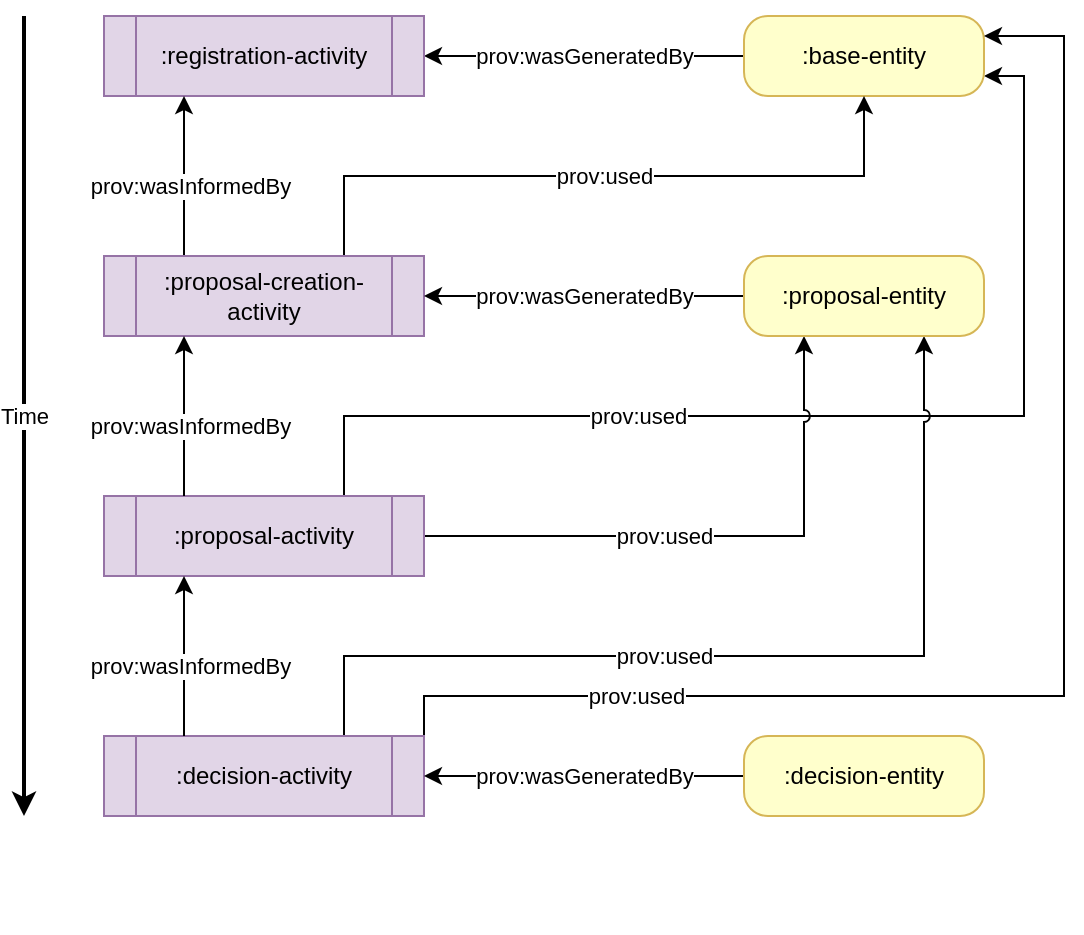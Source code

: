 <mxfile>
    <diagram id="XDFHtFA7_qUXPXPdZNC8" name="Page-1">
        <mxGraphModel dx="1405" dy="659" grid="1" gridSize="10" guides="1" tooltips="1" connect="1" arrows="1" fold="1" page="1" pageScale="1" pageWidth="827" pageHeight="1169" math="0" shadow="0">
            <root>
                <mxCell id="0"/>
                <mxCell id="1" parent="0"/>
                <mxCell id="61" value="prov:used" style="edgeStyle=orthogonalEdgeStyle;rounded=0;html=1;exitX=0.75;exitY=0;exitDx=0;exitDy=0;entryX=1;entryY=0.75;entryDx=0;entryDy=0;jumpStyle=arc;" edge="1" parent="1" source="11" target="2">
                    <mxGeometry x="-0.344" relative="1" as="geometry">
                        <Array as="points">
                            <mxPoint x="240" y="320"/>
                            <mxPoint x="580" y="320"/>
                            <mxPoint x="580" y="150"/>
                        </Array>
                        <mxPoint as="offset"/>
                    </mxGeometry>
                </mxCell>
                <mxCell id="48" value="prov:wasGeneratedBy" style="edgeStyle=orthogonalEdgeStyle;rounded=0;html=1;exitX=0;exitY=0.5;exitDx=0;exitDy=0;entryX=1;entryY=0.5;entryDx=0;entryDy=0;" parent="1" source="2" target="4" edge="1">
                    <mxGeometry relative="1" as="geometry"/>
                </mxCell>
                <mxCell id="2" value=":base-entity" style="rounded=1;whiteSpace=wrap;html=1;fillColor=#FFFFCC;strokeColor=#d6b656;arcSize=30;" parent="1" vertex="1">
                    <mxGeometry x="440" y="120" width="120" height="40" as="geometry"/>
                </mxCell>
                <mxCell id="4" value=":registration-activity" style="shape=process;whiteSpace=wrap;html=1;backgroundOutline=1;fillColor=#e1d5e7;strokeColor=#9673a6;" parent="1" vertex="1">
                    <mxGeometry x="120" y="120" width="160" height="40" as="geometry"/>
                </mxCell>
                <mxCell id="9" value="" style="endArrow=classic;html=1;strokeWidth=2;" parent="1" edge="1">
                    <mxGeometry width="50" height="50" relative="1" as="geometry">
                        <mxPoint x="80" y="120" as="sourcePoint"/>
                        <mxPoint x="80" y="520" as="targetPoint"/>
                    </mxGeometry>
                </mxCell>
                <mxCell id="10" value="Time" style="edgeLabel;html=1;align=center;verticalAlign=middle;resizable=0;points=[];" parent="9" vertex="1" connectable="0">
                    <mxGeometry relative="1" as="geometry">
                        <mxPoint as="offset"/>
                    </mxGeometry>
                </mxCell>
                <mxCell id="14" style="edgeStyle=none;html=1;entryX=0.25;entryY=1;entryDx=0;entryDy=0;exitX=0.25;exitY=0;exitDx=0;exitDy=0;" parent="1" source="51" target="4" edge="1">
                    <mxGeometry relative="1" as="geometry">
                        <mxPoint x="240" y="120" as="targetPoint"/>
                    </mxGeometry>
                </mxCell>
                <mxCell id="28" value="prov:wasInformedBy" style="edgeLabel;html=1;align=center;verticalAlign=middle;resizable=0;points=[];" parent="14" vertex="1" connectable="0">
                    <mxGeometry x="-0.125" y="-3" relative="1" as="geometry">
                        <mxPoint as="offset"/>
                    </mxGeometry>
                </mxCell>
                <mxCell id="58" value="prov:used" style="edgeStyle=orthogonalEdgeStyle;rounded=0;html=1;exitX=1;exitY=0.5;exitDx=0;exitDy=0;entryX=0.25;entryY=1;entryDx=0;entryDy=0;jumpStyle=arc;" edge="1" parent="1" source="11" target="55">
                    <mxGeometry x="-0.172" relative="1" as="geometry">
                        <mxPoint as="offset"/>
                    </mxGeometry>
                </mxCell>
                <mxCell id="11" value=":proposal-activity" style="shape=process;whiteSpace=wrap;html=1;backgroundOutline=1;fillColor=#e1d5e7;strokeColor=#9673a6;" parent="1" vertex="1">
                    <mxGeometry x="120" y="360" width="160" height="40" as="geometry"/>
                </mxCell>
                <mxCell id="35" value="" style="edgeStyle=none;html=1;" parent="1" edge="1">
                    <mxGeometry relative="1" as="geometry">
                        <mxPoint x="360" y="570" as="sourcePoint"/>
                        <mxPoint x="360" y="570" as="targetPoint"/>
                    </mxGeometry>
                </mxCell>
                <mxCell id="59" value="prov:used" style="edgeStyle=orthogonalEdgeStyle;rounded=0;html=1;exitX=0.75;exitY=0;exitDx=0;exitDy=0;entryX=0.75;entryY=1;entryDx=0;entryDy=0;jumpStyle=arc;" edge="1" parent="1" source="41" target="55">
                    <mxGeometry x="-0.184" relative="1" as="geometry">
                        <Array as="points">
                            <mxPoint x="240" y="440"/>
                            <mxPoint x="530" y="440"/>
                        </Array>
                        <mxPoint as="offset"/>
                    </mxGeometry>
                </mxCell>
                <mxCell id="63" value="prov:used" style="edgeStyle=orthogonalEdgeStyle;rounded=0;jumpStyle=arc;html=1;exitX=1;exitY=0;exitDx=0;exitDy=0;entryX=1;entryY=0.25;entryDx=0;entryDy=0;" edge="1" parent="1" source="41" target="2">
                    <mxGeometry x="-0.646" relative="1" as="geometry">
                        <Array as="points">
                            <mxPoint x="280" y="460"/>
                            <mxPoint x="600" y="460"/>
                            <mxPoint x="600" y="130"/>
                        </Array>
                        <mxPoint as="offset"/>
                    </mxGeometry>
                </mxCell>
                <mxCell id="41" value=":decision-activity" style="shape=process;whiteSpace=wrap;html=1;backgroundOutline=1;fillColor=#e1d5e7;strokeColor=#9673a6;" parent="1" vertex="1">
                    <mxGeometry x="120" y="480" width="160" height="40" as="geometry"/>
                </mxCell>
                <mxCell id="42" style="edgeStyle=none;html=1;exitX=0.25;exitY=0;exitDx=0;exitDy=0;entryX=0.25;entryY=1;entryDx=0;entryDy=0;" parent="1" source="41" target="11" edge="1">
                    <mxGeometry relative="1" as="geometry">
                        <mxPoint x="170" y="240" as="targetPoint"/>
                        <mxPoint x="170" y="440" as="sourcePoint"/>
                    </mxGeometry>
                </mxCell>
                <mxCell id="43" value="prov:wasInformedBy" style="edgeLabel;html=1;align=center;verticalAlign=middle;resizable=0;points=[];" parent="42" vertex="1" connectable="0">
                    <mxGeometry x="-0.125" y="-3" relative="1" as="geometry">
                        <mxPoint as="offset"/>
                    </mxGeometry>
                </mxCell>
                <mxCell id="46" value="prov:wasGeneratedBy" style="edgeStyle=orthogonalEdgeStyle;rounded=0;html=1;exitX=0;exitY=0.5;exitDx=0;exitDy=0;entryX=1;entryY=0.5;entryDx=0;entryDy=0;endArrow=classic;endFill=1;" parent="1" source="44" target="41" edge="1">
                    <mxGeometry relative="1" as="geometry"/>
                </mxCell>
                <mxCell id="44" value=":decision-entity" style="rounded=1;whiteSpace=wrap;html=1;fillColor=#FFFFCC;strokeColor=#d6b656;arcSize=30;" parent="1" vertex="1">
                    <mxGeometry x="440" y="480" width="120" height="40" as="geometry"/>
                </mxCell>
                <mxCell id="57" value="prov:used" style="edgeStyle=orthogonalEdgeStyle;html=1;exitX=0.75;exitY=0;exitDx=0;exitDy=0;entryX=0.5;entryY=1;entryDx=0;entryDy=0;rounded=0;" edge="1" parent="1" source="51" target="2">
                    <mxGeometry relative="1" as="geometry"/>
                </mxCell>
                <mxCell id="51" value=":proposal-creation-activity" style="shape=process;whiteSpace=wrap;html=1;backgroundOutline=1;fillColor=#e1d5e7;strokeColor=#9673a6;" vertex="1" parent="1">
                    <mxGeometry x="120" y="240" width="160" height="40" as="geometry"/>
                </mxCell>
                <mxCell id="52" style="edgeStyle=none;html=1;entryX=0.25;entryY=1;entryDx=0;entryDy=0;exitX=0.25;exitY=0;exitDx=0;exitDy=0;" edge="1" parent="1" source="11" target="51">
                    <mxGeometry relative="1" as="geometry">
                        <mxPoint x="160" y="290" as="targetPoint"/>
                        <mxPoint x="160" y="340" as="sourcePoint"/>
                    </mxGeometry>
                </mxCell>
                <mxCell id="53" value="prov:wasInformedBy" style="edgeLabel;html=1;align=center;verticalAlign=middle;resizable=0;points=[];" vertex="1" connectable="0" parent="52">
                    <mxGeometry x="-0.125" y="-3" relative="1" as="geometry">
                        <mxPoint as="offset"/>
                    </mxGeometry>
                </mxCell>
                <mxCell id="54" value="prov:wasGeneratedBy" style="edgeStyle=orthogonalEdgeStyle;rounded=0;html=1;exitX=0;exitY=0.5;exitDx=0;exitDy=0;entryX=1;entryY=0.5;entryDx=0;entryDy=0;" edge="1" parent="1" source="55">
                    <mxGeometry relative="1" as="geometry">
                        <mxPoint x="280" y="260" as="targetPoint"/>
                    </mxGeometry>
                </mxCell>
                <mxCell id="55" value=":proposal-entity" style="rounded=1;whiteSpace=wrap;html=1;fillColor=#FFFFCC;strokeColor=#d6b656;arcSize=30;" vertex="1" parent="1">
                    <mxGeometry x="440" y="240" width="120" height="40" as="geometry"/>
                </mxCell>
            </root>
        </mxGraphModel>
    </diagram>
</mxfile>